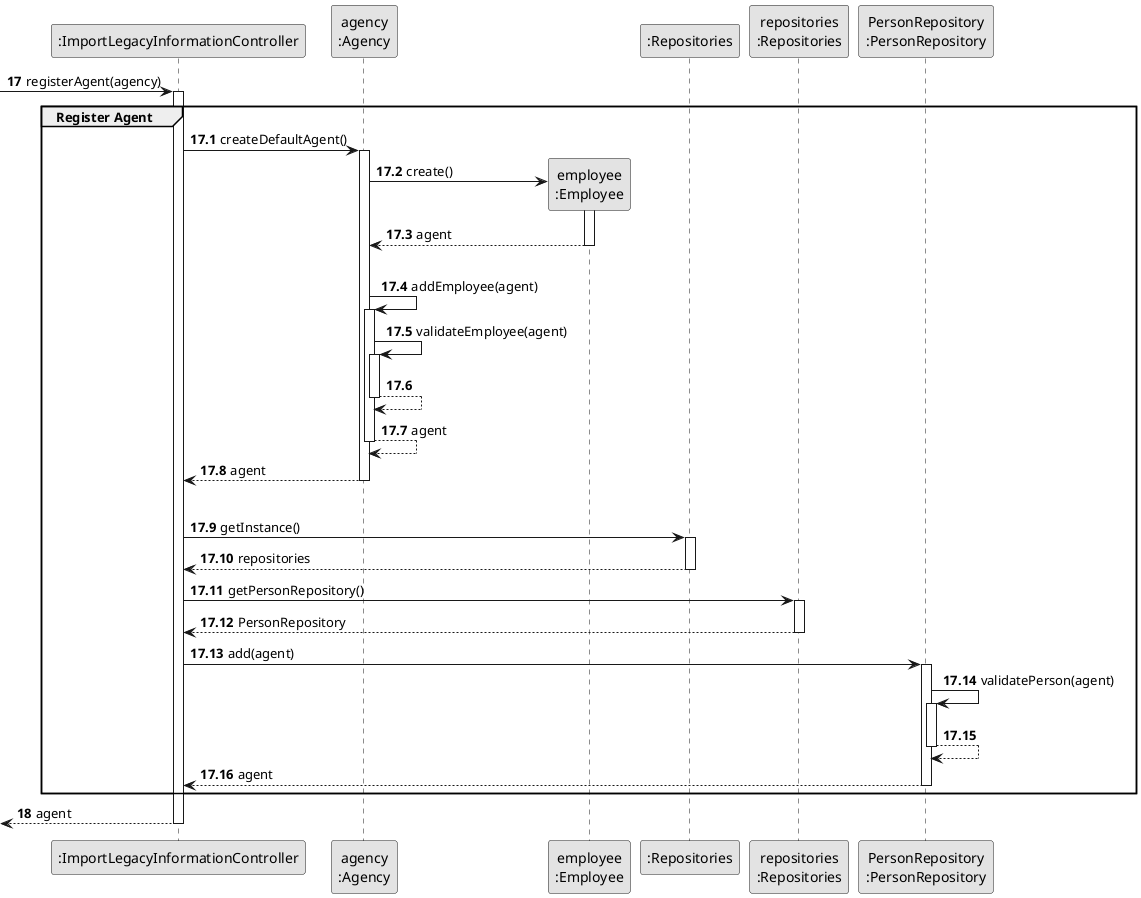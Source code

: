@startuml
skinparam monochrome true
skinparam packageStyle rectangle
skinparam shadowing false



'hide footbox
participant ":ImportLegacyInformationController" as CTRL
participant "agency\n:Agency" as AGC
participant "employee\n:Employee" as EMPLOYEE
participant ":Repositories" as RepositorySingleton
participant "repositories\n:Repositories" as PLAT
participant "PersonRepository\n:PersonRepository" as PersonRepository

autonumber 17

    -> CTRL : registerAgent(agency)

activate CTRL

autonumber 17.1

    group Register Agent

    CTRL -> AGC : createDefaultAgent()
    activate AGC

    AGC -> EMPLOYEE** : create()
    activate EMPLOYEE

    EMPLOYEE --> AGC : agent
    deactivate EMPLOYEE
    |||
    AGC -> AGC : addEmployee(agent)

    activate AGC

       AGC -> AGC : validateEmployee(agent)
        activate AGC

            AGC --> AGC
        deactivate AGC

        AGC --> AGC : agent
    deactivate AGC


    AGC --> CTRL : agent
    deactivate AGC
|||


    CTRL -> RepositorySingleton: getInstance()
    activate RepositorySingleton

    RepositorySingleton --> CTRL : repositories
    deactivate RepositorySingleton


    CTRL -> PLAT : getPersonRepository()

    activate PLAT

        PLAT --> CTRL : PersonRepository

    deactivate PLAT

    CTRL -> PersonRepository : add(agent)
    activate PersonRepository

    PersonRepository -> PersonRepository : validatePerson(agent)
    activate PersonRepository

        PersonRepository --> PersonRepository
    deactivate PersonRepository



        PersonRepository --> CTRL : agent
    deactivate PersonRepository

    end group

    autonumber 18
    
    <-- CTRL : agent

deactivate CTRL

    


@enduml